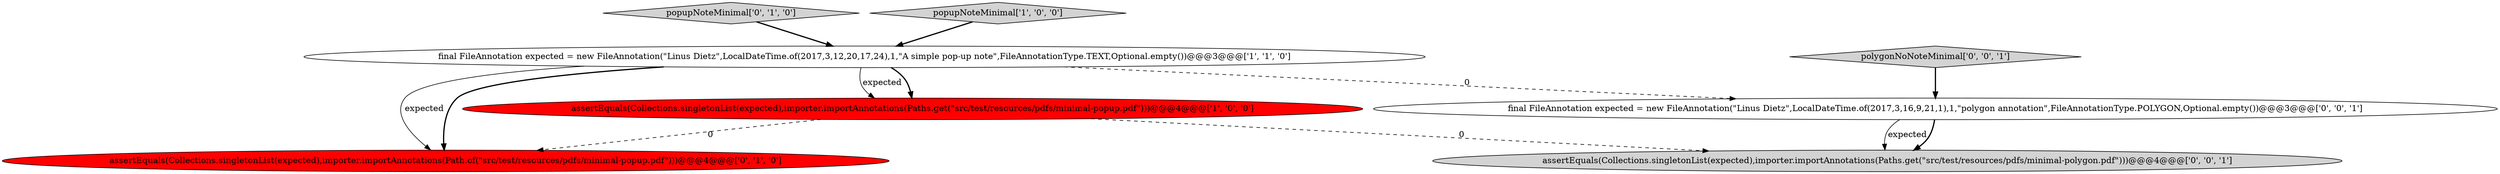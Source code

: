 digraph {
3 [style = filled, label = "assertEquals(Collections.singletonList(expected),importer.importAnnotations(Path.of(\"src/test/resources/pdfs/minimal-popup.pdf\")))@@@4@@@['0', '1', '0']", fillcolor = red, shape = ellipse image = "AAA1AAABBB2BBB"];
4 [style = filled, label = "popupNoteMinimal['0', '1', '0']", fillcolor = lightgray, shape = diamond image = "AAA0AAABBB2BBB"];
2 [style = filled, label = "popupNoteMinimal['1', '0', '0']", fillcolor = lightgray, shape = diamond image = "AAA0AAABBB1BBB"];
5 [style = filled, label = "assertEquals(Collections.singletonList(expected),importer.importAnnotations(Paths.get(\"src/test/resources/pdfs/minimal-polygon.pdf\")))@@@4@@@['0', '0', '1']", fillcolor = lightgray, shape = ellipse image = "AAA0AAABBB3BBB"];
7 [style = filled, label = "final FileAnnotation expected = new FileAnnotation(\"Linus Dietz\",LocalDateTime.of(2017,3,16,9,21,1),1,\"polygon annotation\",FileAnnotationType.POLYGON,Optional.empty())@@@3@@@['0', '0', '1']", fillcolor = white, shape = ellipse image = "AAA0AAABBB3BBB"];
0 [style = filled, label = "assertEquals(Collections.singletonList(expected),importer.importAnnotations(Paths.get(\"src/test/resources/pdfs/minimal-popup.pdf\")))@@@4@@@['1', '0', '0']", fillcolor = red, shape = ellipse image = "AAA1AAABBB1BBB"];
1 [style = filled, label = "final FileAnnotation expected = new FileAnnotation(\"Linus Dietz\",LocalDateTime.of(2017,3,12,20,17,24),1,\"A simple pop-up note\",FileAnnotationType.TEXT,Optional.empty())@@@3@@@['1', '1', '0']", fillcolor = white, shape = ellipse image = "AAA0AAABBB1BBB"];
6 [style = filled, label = "polygonNoNoteMinimal['0', '0', '1']", fillcolor = lightgray, shape = diamond image = "AAA0AAABBB3BBB"];
1->3 [style = bold, label=""];
7->5 [style = solid, label="expected"];
4->1 [style = bold, label=""];
7->5 [style = bold, label=""];
0->3 [style = dashed, label="0"];
1->0 [style = bold, label=""];
1->7 [style = dashed, label="0"];
6->7 [style = bold, label=""];
0->5 [style = dashed, label="0"];
2->1 [style = bold, label=""];
1->3 [style = solid, label="expected"];
1->0 [style = solid, label="expected"];
}
